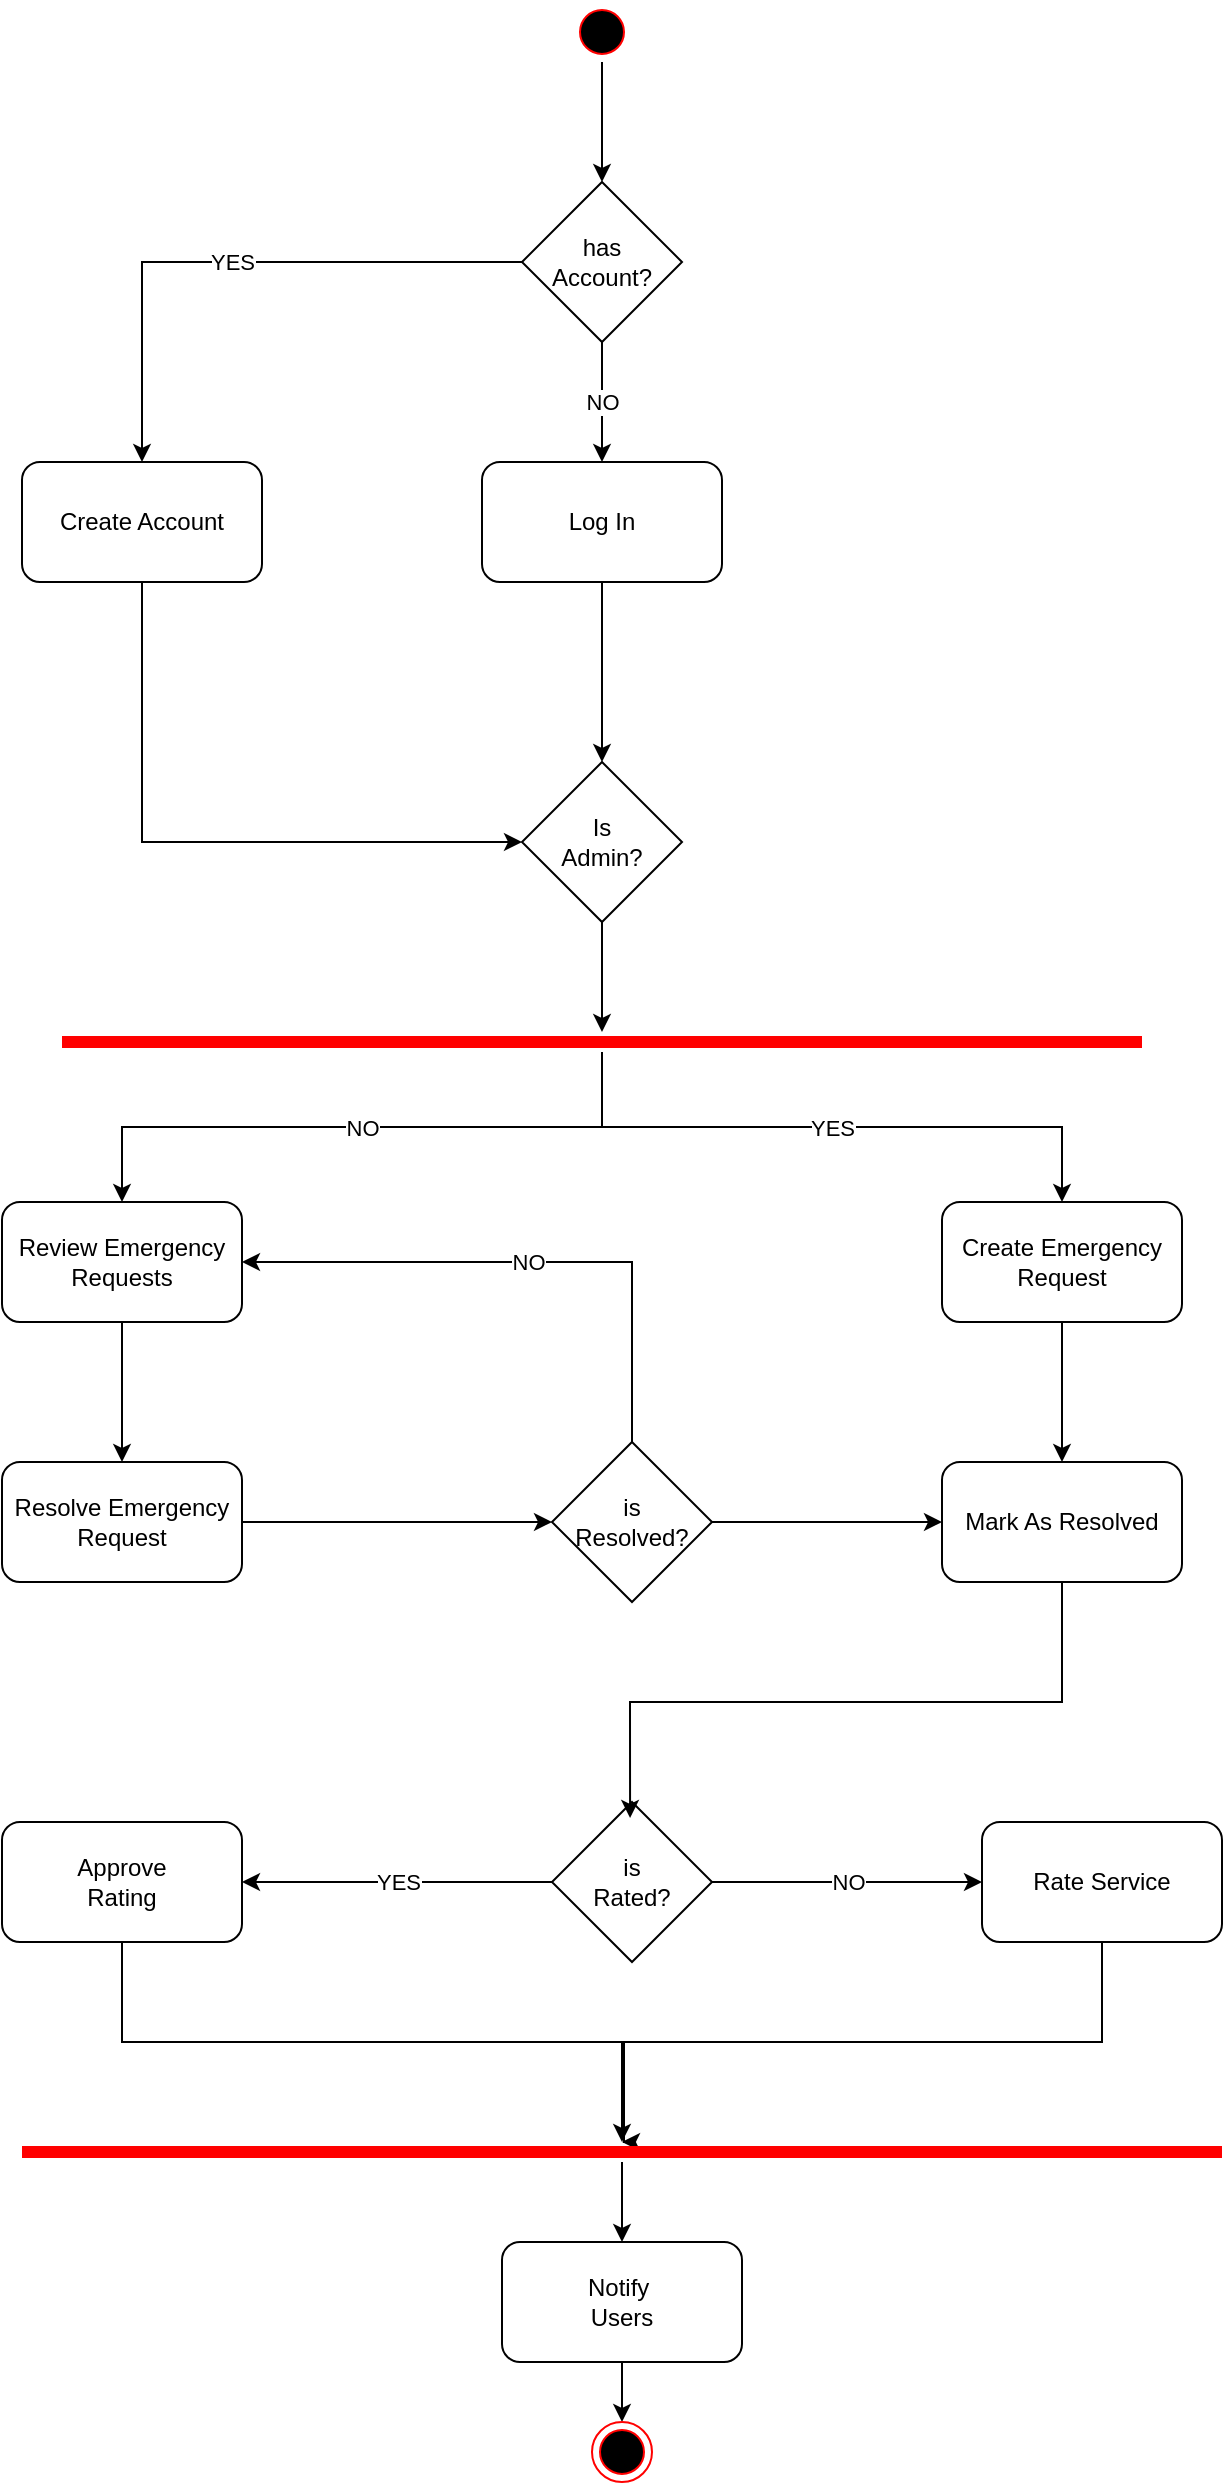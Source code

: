 <mxfile version="24.7.17">
  <diagram name="Page-1" id="0ac9LLvcB2eQMqfCzsqt">
    <mxGraphModel dx="2774" dy="524" grid="1" gridSize="10" guides="1" tooltips="1" connect="1" arrows="1" fold="1" page="1" pageScale="1" pageWidth="827" pageHeight="1169" math="0" shadow="0">
      <root>
        <mxCell id="0" />
        <mxCell id="1" parent="0" />
        <mxCell id="A57bVrUeR1J5ErmLNfmL-9" style="edgeStyle=orthogonalEdgeStyle;rounded=0;orthogonalLoop=1;jettySize=auto;html=1;entryX=0.5;entryY=0;entryDx=0;entryDy=0;" edge="1" parent="1" source="A57bVrUeR1J5ErmLNfmL-1" target="A57bVrUeR1J5ErmLNfmL-8">
          <mxGeometry relative="1" as="geometry" />
        </mxCell>
        <mxCell id="A57bVrUeR1J5ErmLNfmL-1" value="" style="ellipse;html=1;shape=startState;fillColor=#000000;strokeColor=#ff0000;" vertex="1" parent="1">
          <mxGeometry x="-605" y="80" width="30" height="30" as="geometry" />
        </mxCell>
        <mxCell id="A57bVrUeR1J5ErmLNfmL-20" style="edgeStyle=orthogonalEdgeStyle;rounded=0;orthogonalLoop=1;jettySize=auto;html=1;entryX=0;entryY=0.5;entryDx=0;entryDy=0;" edge="1" parent="1" source="A57bVrUeR1J5ErmLNfmL-3" target="A57bVrUeR1J5ErmLNfmL-19">
          <mxGeometry relative="1" as="geometry">
            <Array as="points">
              <mxPoint x="-820" y="500" />
            </Array>
          </mxGeometry>
        </mxCell>
        <mxCell id="A57bVrUeR1J5ErmLNfmL-3" value="Create Account" style="rounded=1;whiteSpace=wrap;html=1;" vertex="1" parent="1">
          <mxGeometry x="-880" y="310" width="120" height="60" as="geometry" />
        </mxCell>
        <mxCell id="A57bVrUeR1J5ErmLNfmL-16" style="edgeStyle=orthogonalEdgeStyle;rounded=0;orthogonalLoop=1;jettySize=auto;html=1;entryX=0.5;entryY=0;entryDx=0;entryDy=0;" edge="1" parent="1" source="A57bVrUeR1J5ErmLNfmL-4" target="A57bVrUeR1J5ErmLNfmL-19">
          <mxGeometry relative="1" as="geometry">
            <mxPoint x="-555" y="440" as="targetPoint" />
            <Array as="points">
              <mxPoint x="-590" y="400" />
              <mxPoint x="-590" y="400" />
            </Array>
          </mxGeometry>
        </mxCell>
        <mxCell id="A57bVrUeR1J5ErmLNfmL-4" value="Log In" style="rounded=1;whiteSpace=wrap;html=1;" vertex="1" parent="1">
          <mxGeometry x="-650" y="310" width="120" height="60" as="geometry" />
        </mxCell>
        <mxCell id="A57bVrUeR1J5ErmLNfmL-11" value="YES" style="edgeStyle=orthogonalEdgeStyle;rounded=0;orthogonalLoop=1;jettySize=auto;html=1;entryX=0.5;entryY=0;entryDx=0;entryDy=0;" edge="1" parent="1" source="A57bVrUeR1J5ErmLNfmL-8" target="A57bVrUeR1J5ErmLNfmL-3">
          <mxGeometry relative="1" as="geometry" />
        </mxCell>
        <mxCell id="A57bVrUeR1J5ErmLNfmL-15" value="NO" style="edgeStyle=orthogonalEdgeStyle;rounded=0;orthogonalLoop=1;jettySize=auto;html=1;" edge="1" parent="1" source="A57bVrUeR1J5ErmLNfmL-8" target="A57bVrUeR1J5ErmLNfmL-4">
          <mxGeometry relative="1" as="geometry" />
        </mxCell>
        <mxCell id="A57bVrUeR1J5ErmLNfmL-8" value="has&lt;div&gt;Account?&lt;/div&gt;" style="rhombus;whiteSpace=wrap;html=1;" vertex="1" parent="1">
          <mxGeometry x="-630" y="170" width="80" height="80" as="geometry" />
        </mxCell>
        <mxCell id="A57bVrUeR1J5ErmLNfmL-47" style="edgeStyle=orthogonalEdgeStyle;rounded=0;orthogonalLoop=1;jettySize=auto;html=1;" edge="1" parent="1" source="A57bVrUeR1J5ErmLNfmL-19" target="A57bVrUeR1J5ErmLNfmL-21">
          <mxGeometry relative="1" as="geometry" />
        </mxCell>
        <mxCell id="A57bVrUeR1J5ErmLNfmL-19" value="Is&lt;div&gt;Admin?&lt;/div&gt;" style="rhombus;whiteSpace=wrap;html=1;" vertex="1" parent="1">
          <mxGeometry x="-630" y="460" width="80" height="80" as="geometry" />
        </mxCell>
        <mxCell id="A57bVrUeR1J5ErmLNfmL-25" value="NO" style="edgeStyle=orthogonalEdgeStyle;rounded=0;orthogonalLoop=1;jettySize=auto;html=1;entryX=0.5;entryY=0;entryDx=0;entryDy=0;" edge="1" parent="1" source="A57bVrUeR1J5ErmLNfmL-21" target="A57bVrUeR1J5ErmLNfmL-28">
          <mxGeometry relative="1" as="geometry">
            <mxPoint x="-830" y="680" as="targetPoint" />
          </mxGeometry>
        </mxCell>
        <mxCell id="A57bVrUeR1J5ErmLNfmL-26" value="YES" style="edgeStyle=orthogonalEdgeStyle;rounded=0;orthogonalLoop=1;jettySize=auto;html=1;entryX=0.5;entryY=0;entryDx=0;entryDy=0;" edge="1" parent="1" source="A57bVrUeR1J5ErmLNfmL-21" target="A57bVrUeR1J5ErmLNfmL-27">
          <mxGeometry relative="1" as="geometry">
            <mxPoint x="-360" y="680" as="targetPoint" />
          </mxGeometry>
        </mxCell>
        <mxCell id="A57bVrUeR1J5ErmLNfmL-21" value="" style="shape=line;html=1;strokeWidth=6;strokeColor=#ff0000;" vertex="1" parent="1">
          <mxGeometry x="-860" y="595" width="540" height="10" as="geometry" />
        </mxCell>
        <mxCell id="A57bVrUeR1J5ErmLNfmL-36" style="edgeStyle=orthogonalEdgeStyle;rounded=0;orthogonalLoop=1;jettySize=auto;html=1;entryX=0.5;entryY=0;entryDx=0;entryDy=0;" edge="1" parent="1" source="A57bVrUeR1J5ErmLNfmL-27" target="A57bVrUeR1J5ErmLNfmL-34">
          <mxGeometry relative="1" as="geometry" />
        </mxCell>
        <mxCell id="A57bVrUeR1J5ErmLNfmL-27" value="Create Emergency Request" style="rounded=1;whiteSpace=wrap;html=1;" vertex="1" parent="1">
          <mxGeometry x="-420" y="680" width="120" height="60" as="geometry" />
        </mxCell>
        <mxCell id="A57bVrUeR1J5ErmLNfmL-32" style="edgeStyle=orthogonalEdgeStyle;rounded=0;orthogonalLoop=1;jettySize=auto;html=1;entryX=0.5;entryY=0;entryDx=0;entryDy=0;" edge="1" parent="1" source="A57bVrUeR1J5ErmLNfmL-28" target="A57bVrUeR1J5ErmLNfmL-30">
          <mxGeometry relative="1" as="geometry" />
        </mxCell>
        <mxCell id="A57bVrUeR1J5ErmLNfmL-28" value="Review Emergency Requests" style="rounded=1;whiteSpace=wrap;html=1;" vertex="1" parent="1">
          <mxGeometry x="-890" y="680" width="120" height="60" as="geometry" />
        </mxCell>
        <mxCell id="A57bVrUeR1J5ErmLNfmL-33" value="NO" style="edgeStyle=orthogonalEdgeStyle;rounded=0;orthogonalLoop=1;jettySize=auto;html=1;entryX=1;entryY=0.5;entryDx=0;entryDy=0;" edge="1" parent="1" source="A57bVrUeR1J5ErmLNfmL-29" target="A57bVrUeR1J5ErmLNfmL-28">
          <mxGeometry relative="1" as="geometry">
            <Array as="points">
              <mxPoint x="-575" y="710" />
            </Array>
          </mxGeometry>
        </mxCell>
        <mxCell id="A57bVrUeR1J5ErmLNfmL-35" value="" style="edgeStyle=orthogonalEdgeStyle;rounded=0;orthogonalLoop=1;jettySize=auto;html=1;" edge="1" parent="1" source="A57bVrUeR1J5ErmLNfmL-29" target="A57bVrUeR1J5ErmLNfmL-34">
          <mxGeometry relative="1" as="geometry" />
        </mxCell>
        <mxCell id="A57bVrUeR1J5ErmLNfmL-29" value="is&lt;div&gt;Resolved?&lt;/div&gt;" style="rhombus;whiteSpace=wrap;html=1;" vertex="1" parent="1">
          <mxGeometry x="-615" y="800" width="80" height="80" as="geometry" />
        </mxCell>
        <mxCell id="A57bVrUeR1J5ErmLNfmL-31" style="edgeStyle=orthogonalEdgeStyle;rounded=0;orthogonalLoop=1;jettySize=auto;html=1;entryX=0;entryY=0.5;entryDx=0;entryDy=0;" edge="1" parent="1" source="A57bVrUeR1J5ErmLNfmL-30" target="A57bVrUeR1J5ErmLNfmL-29">
          <mxGeometry relative="1" as="geometry" />
        </mxCell>
        <mxCell id="A57bVrUeR1J5ErmLNfmL-30" value="Resolve Emergency&lt;div&gt;Request&lt;/div&gt;" style="rounded=1;whiteSpace=wrap;html=1;" vertex="1" parent="1">
          <mxGeometry x="-890" y="810" width="120" height="60" as="geometry" />
        </mxCell>
        <mxCell id="A57bVrUeR1J5ErmLNfmL-34" value="Mark As Resolved" style="whiteSpace=wrap;html=1;rounded=1;" vertex="1" parent="1">
          <mxGeometry x="-420" y="810" width="120" height="60" as="geometry" />
        </mxCell>
        <mxCell id="A57bVrUeR1J5ErmLNfmL-40" value="NO" style="edgeStyle=orthogonalEdgeStyle;rounded=0;orthogonalLoop=1;jettySize=auto;html=1;entryX=0;entryY=0.5;entryDx=0;entryDy=0;" edge="1" parent="1" source="A57bVrUeR1J5ErmLNfmL-37" target="A57bVrUeR1J5ErmLNfmL-39">
          <mxGeometry relative="1" as="geometry" />
        </mxCell>
        <mxCell id="A57bVrUeR1J5ErmLNfmL-42" value="YES" style="edgeStyle=orthogonalEdgeStyle;rounded=0;orthogonalLoop=1;jettySize=auto;html=1;" edge="1" parent="1" source="A57bVrUeR1J5ErmLNfmL-37" target="A57bVrUeR1J5ErmLNfmL-41">
          <mxGeometry relative="1" as="geometry" />
        </mxCell>
        <mxCell id="A57bVrUeR1J5ErmLNfmL-37" value="is&lt;div&gt;Rated?&lt;/div&gt;" style="rhombus;whiteSpace=wrap;html=1;" vertex="1" parent="1">
          <mxGeometry x="-615" y="980" width="80" height="80" as="geometry" />
        </mxCell>
        <mxCell id="A57bVrUeR1J5ErmLNfmL-38" style="edgeStyle=orthogonalEdgeStyle;rounded=0;orthogonalLoop=1;jettySize=auto;html=1;entryX=0.488;entryY=0.1;entryDx=0;entryDy=0;entryPerimeter=0;" edge="1" parent="1" source="A57bVrUeR1J5ErmLNfmL-34" target="A57bVrUeR1J5ErmLNfmL-37">
          <mxGeometry relative="1" as="geometry">
            <Array as="points">
              <mxPoint x="-360" y="930" />
              <mxPoint x="-576" y="930" />
            </Array>
          </mxGeometry>
        </mxCell>
        <mxCell id="A57bVrUeR1J5ErmLNfmL-46" style="edgeStyle=orthogonalEdgeStyle;rounded=0;orthogonalLoop=1;jettySize=auto;html=1;" edge="1" parent="1" source="A57bVrUeR1J5ErmLNfmL-39">
          <mxGeometry relative="1" as="geometry">
            <mxPoint x="-580" y="1150" as="targetPoint" />
            <Array as="points">
              <mxPoint x="-340" y="1100" />
              <mxPoint x="-579" y="1100" />
            </Array>
          </mxGeometry>
        </mxCell>
        <mxCell id="A57bVrUeR1J5ErmLNfmL-39" value="Rate Service" style="rounded=1;whiteSpace=wrap;html=1;" vertex="1" parent="1">
          <mxGeometry x="-400" y="990" width="120" height="60" as="geometry" />
        </mxCell>
        <mxCell id="A57bVrUeR1J5ErmLNfmL-45" style="edgeStyle=orthogonalEdgeStyle;rounded=0;orthogonalLoop=1;jettySize=auto;html=1;" edge="1" parent="1" source="A57bVrUeR1J5ErmLNfmL-41" target="A57bVrUeR1J5ErmLNfmL-43">
          <mxGeometry relative="1" as="geometry" />
        </mxCell>
        <mxCell id="A57bVrUeR1J5ErmLNfmL-41" value="Approve&lt;div&gt;Rating&lt;/div&gt;" style="rounded=1;whiteSpace=wrap;html=1;" vertex="1" parent="1">
          <mxGeometry x="-890" y="990" width="120" height="60" as="geometry" />
        </mxCell>
        <mxCell id="A57bVrUeR1J5ErmLNfmL-49" style="edgeStyle=orthogonalEdgeStyle;rounded=0;orthogonalLoop=1;jettySize=auto;html=1;" edge="1" parent="1" source="A57bVrUeR1J5ErmLNfmL-43" target="A57bVrUeR1J5ErmLNfmL-48">
          <mxGeometry relative="1" as="geometry" />
        </mxCell>
        <mxCell id="A57bVrUeR1J5ErmLNfmL-43" value="" style="shape=line;html=1;strokeWidth=6;strokeColor=#ff0000;" vertex="1" parent="1">
          <mxGeometry x="-880" y="1150" width="600" height="10" as="geometry" />
        </mxCell>
        <mxCell id="A57bVrUeR1J5ErmLNfmL-51" style="edgeStyle=orthogonalEdgeStyle;rounded=0;orthogonalLoop=1;jettySize=auto;html=1;entryX=0.5;entryY=0;entryDx=0;entryDy=0;" edge="1" parent="1" source="A57bVrUeR1J5ErmLNfmL-48" target="A57bVrUeR1J5ErmLNfmL-50">
          <mxGeometry relative="1" as="geometry" />
        </mxCell>
        <mxCell id="A57bVrUeR1J5ErmLNfmL-48" value="Notify&amp;nbsp;&lt;div&gt;Users&lt;/div&gt;" style="rounded=1;whiteSpace=wrap;html=1;" vertex="1" parent="1">
          <mxGeometry x="-640" y="1200" width="120" height="60" as="geometry" />
        </mxCell>
        <mxCell id="A57bVrUeR1J5ErmLNfmL-50" value="" style="ellipse;html=1;shape=endState;fillColor=#000000;strokeColor=#ff0000;" vertex="1" parent="1">
          <mxGeometry x="-595" y="1290" width="30" height="30" as="geometry" />
        </mxCell>
      </root>
    </mxGraphModel>
  </diagram>
</mxfile>
